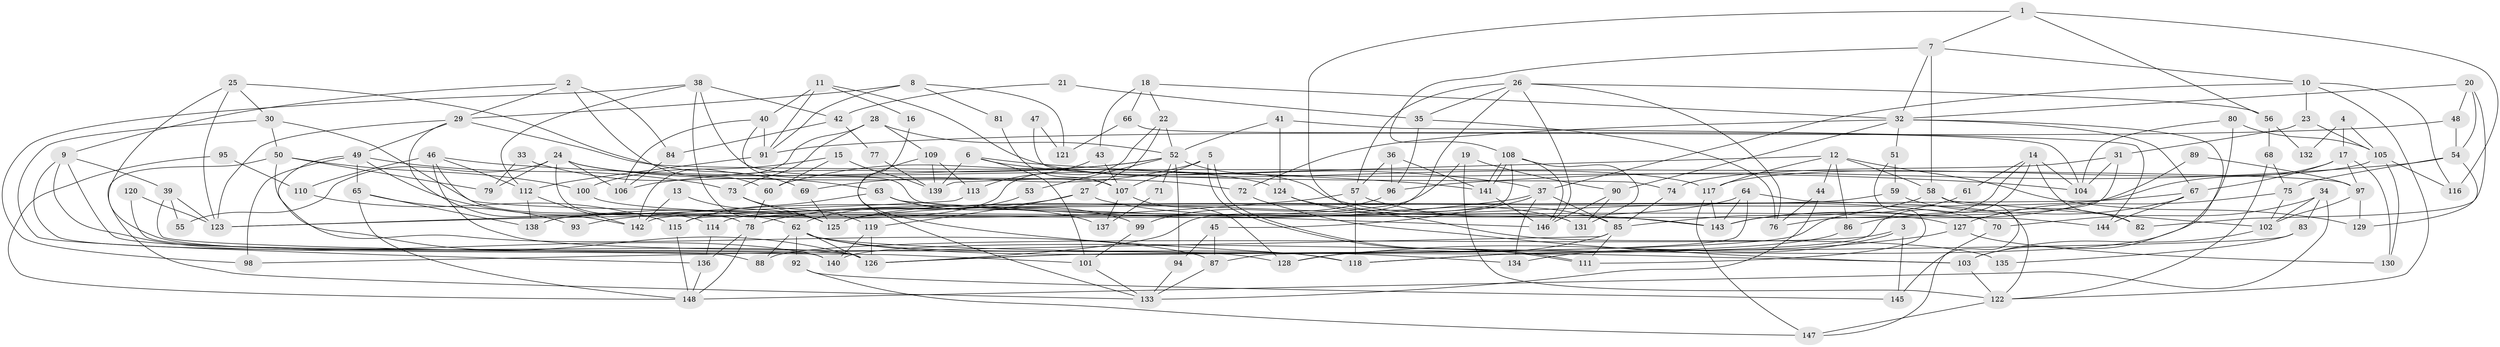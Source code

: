 // Generated by graph-tools (version 1.1) at 2025/26/03/09/25 03:26:15]
// undirected, 148 vertices, 296 edges
graph export_dot {
graph [start="1"]
  node [color=gray90,style=filled];
  1;
  2;
  3;
  4;
  5;
  6;
  7;
  8;
  9;
  10;
  11;
  12;
  13;
  14;
  15;
  16;
  17;
  18;
  19;
  20;
  21;
  22;
  23;
  24;
  25;
  26;
  27;
  28;
  29;
  30;
  31;
  32;
  33;
  34;
  35;
  36;
  37;
  38;
  39;
  40;
  41;
  42;
  43;
  44;
  45;
  46;
  47;
  48;
  49;
  50;
  51;
  52;
  53;
  54;
  55;
  56;
  57;
  58;
  59;
  60;
  61;
  62;
  63;
  64;
  65;
  66;
  67;
  68;
  69;
  70;
  71;
  72;
  73;
  74;
  75;
  76;
  77;
  78;
  79;
  80;
  81;
  82;
  83;
  84;
  85;
  86;
  87;
  88;
  89;
  90;
  91;
  92;
  93;
  94;
  95;
  96;
  97;
  98;
  99;
  100;
  101;
  102;
  103;
  104;
  105;
  106;
  107;
  108;
  109;
  110;
  111;
  112;
  113;
  114;
  115;
  116;
  117;
  118;
  119;
  120;
  121;
  122;
  123;
  124;
  125;
  126;
  127;
  128;
  129;
  130;
  131;
  132;
  133;
  134;
  135;
  136;
  137;
  138;
  139;
  140;
  141;
  142;
  143;
  144;
  145;
  146;
  147;
  148;
  1 -- 56;
  1 -- 116;
  1 -- 7;
  1 -- 131;
  2 -- 29;
  2 -- 9;
  2 -- 60;
  2 -- 84;
  3 -- 88;
  3 -- 145;
  3 -- 134;
  4 -- 17;
  4 -- 105;
  4 -- 132;
  5 -- 111;
  5 -- 111;
  5 -- 107;
  5 -- 69;
  6 -- 37;
  6 -- 139;
  6 -- 101;
  6 -- 104;
  7 -- 32;
  7 -- 10;
  7 -- 58;
  7 -- 108;
  8 -- 91;
  8 -- 29;
  8 -- 81;
  8 -- 121;
  9 -- 126;
  9 -- 39;
  9 -- 88;
  9 -- 140;
  10 -- 122;
  10 -- 23;
  10 -- 37;
  10 -- 116;
  11 -- 40;
  11 -- 117;
  11 -- 16;
  11 -- 91;
  12 -- 129;
  12 -- 44;
  12 -- 58;
  12 -- 86;
  12 -- 117;
  12 -- 139;
  13 -- 142;
  13 -- 125;
  14 -- 104;
  14 -- 118;
  14 -- 61;
  14 -- 82;
  14 -- 126;
  15 -- 100;
  15 -- 60;
  15 -- 139;
  16 -- 118;
  17 -- 130;
  17 -- 125;
  17 -- 67;
  17 -- 97;
  18 -- 43;
  18 -- 22;
  18 -- 32;
  18 -- 66;
  19 -- 90;
  19 -- 122;
  19 -- 138;
  20 -- 32;
  20 -- 48;
  20 -- 54;
  20 -- 82;
  21 -- 42;
  21 -- 35;
  22 -- 52;
  22 -- 138;
  22 -- 27;
  23 -- 105;
  23 -- 31;
  24 -- 124;
  24 -- 72;
  24 -- 55;
  24 -- 78;
  24 -- 79;
  24 -- 106;
  25 -- 126;
  25 -- 69;
  25 -- 30;
  25 -- 123;
  26 -- 126;
  26 -- 57;
  26 -- 35;
  26 -- 56;
  26 -- 76;
  26 -- 146;
  27 -- 78;
  27 -- 70;
  27 -- 119;
  28 -- 109;
  28 -- 142;
  28 -- 52;
  28 -- 73;
  29 -- 142;
  29 -- 49;
  29 -- 97;
  29 -- 123;
  30 -- 136;
  30 -- 50;
  30 -- 143;
  31 -- 76;
  31 -- 74;
  31 -- 104;
  32 -- 90;
  32 -- 51;
  32 -- 67;
  32 -- 72;
  32 -- 103;
  33 -- 79;
  33 -- 63;
  34 -- 102;
  34 -- 148;
  34 -- 70;
  34 -- 83;
  35 -- 96;
  35 -- 76;
  36 -- 141;
  36 -- 57;
  36 -- 96;
  37 -- 134;
  37 -- 45;
  37 -- 85;
  37 -- 93;
  38 -- 98;
  38 -- 125;
  38 -- 42;
  38 -- 107;
  38 -- 112;
  39 -- 123;
  39 -- 101;
  39 -- 55;
  40 -- 91;
  40 -- 106;
  40 -- 144;
  41 -- 52;
  41 -- 144;
  41 -- 124;
  42 -- 84;
  42 -- 77;
  43 -- 107;
  43 -- 113;
  44 -- 76;
  44 -- 133;
  45 -- 94;
  45 -- 87;
  46 -- 114;
  46 -- 141;
  46 -- 110;
  46 -- 112;
  46 -- 128;
  47 -- 121;
  47 -- 74;
  48 -- 54;
  48 -- 91;
  49 -- 126;
  49 -- 73;
  49 -- 62;
  49 -- 65;
  49 -- 98;
  50 -- 87;
  50 -- 79;
  50 -- 100;
  50 -- 133;
  51 -- 111;
  51 -- 59;
  52 -- 85;
  52 -- 53;
  52 -- 60;
  52 -- 71;
  52 -- 94;
  52 -- 106;
  53 -- 62;
  54 -- 96;
  54 -- 75;
  54 -- 129;
  56 -- 68;
  56 -- 132;
  57 -- 118;
  57 -- 123;
  57 -- 143;
  58 -- 85;
  58 -- 102;
  58 -- 145;
  59 -- 82;
  59 -- 114;
  60 -- 78;
  61 -- 143;
  62 -- 103;
  62 -- 88;
  62 -- 92;
  62 -- 118;
  62 -- 126;
  62 -- 134;
  63 -- 146;
  63 -- 115;
  63 -- 99;
  63 -- 137;
  64 -- 122;
  64 -- 143;
  64 -- 87;
  64 -- 125;
  65 -- 138;
  65 -- 93;
  65 -- 148;
  66 -- 104;
  66 -- 121;
  67 -- 86;
  67 -- 142;
  67 -- 144;
  68 -- 75;
  68 -- 122;
  69 -- 125;
  70 -- 147;
  71 -- 137;
  72 -- 103;
  73 -- 119;
  73 -- 125;
  74 -- 85;
  75 -- 102;
  75 -- 127;
  77 -- 139;
  78 -- 136;
  78 -- 148;
  80 -- 104;
  80 -- 140;
  80 -- 105;
  81 -- 107;
  83 -- 126;
  83 -- 135;
  84 -- 106;
  85 -- 98;
  85 -- 111;
  85 -- 128;
  86 -- 118;
  87 -- 133;
  89 -- 97;
  89 -- 143;
  90 -- 131;
  90 -- 146;
  91 -- 112;
  92 -- 147;
  92 -- 145;
  94 -- 133;
  95 -- 110;
  95 -- 148;
  96 -- 99;
  97 -- 102;
  97 -- 129;
  99 -- 101;
  100 -- 127;
  101 -- 133;
  102 -- 103;
  103 -- 122;
  105 -- 117;
  105 -- 116;
  105 -- 130;
  107 -- 128;
  107 -- 137;
  108 -- 141;
  108 -- 141;
  108 -- 115;
  108 -- 131;
  108 -- 146;
  109 -- 133;
  109 -- 139;
  109 -- 113;
  110 -- 115;
  112 -- 138;
  112 -- 142;
  113 -- 123;
  114 -- 136;
  115 -- 148;
  117 -- 143;
  117 -- 147;
  119 -- 126;
  119 -- 140;
  120 -- 140;
  120 -- 123;
  122 -- 147;
  124 -- 131;
  124 -- 135;
  127 -- 128;
  127 -- 130;
  136 -- 148;
  141 -- 146;
}
